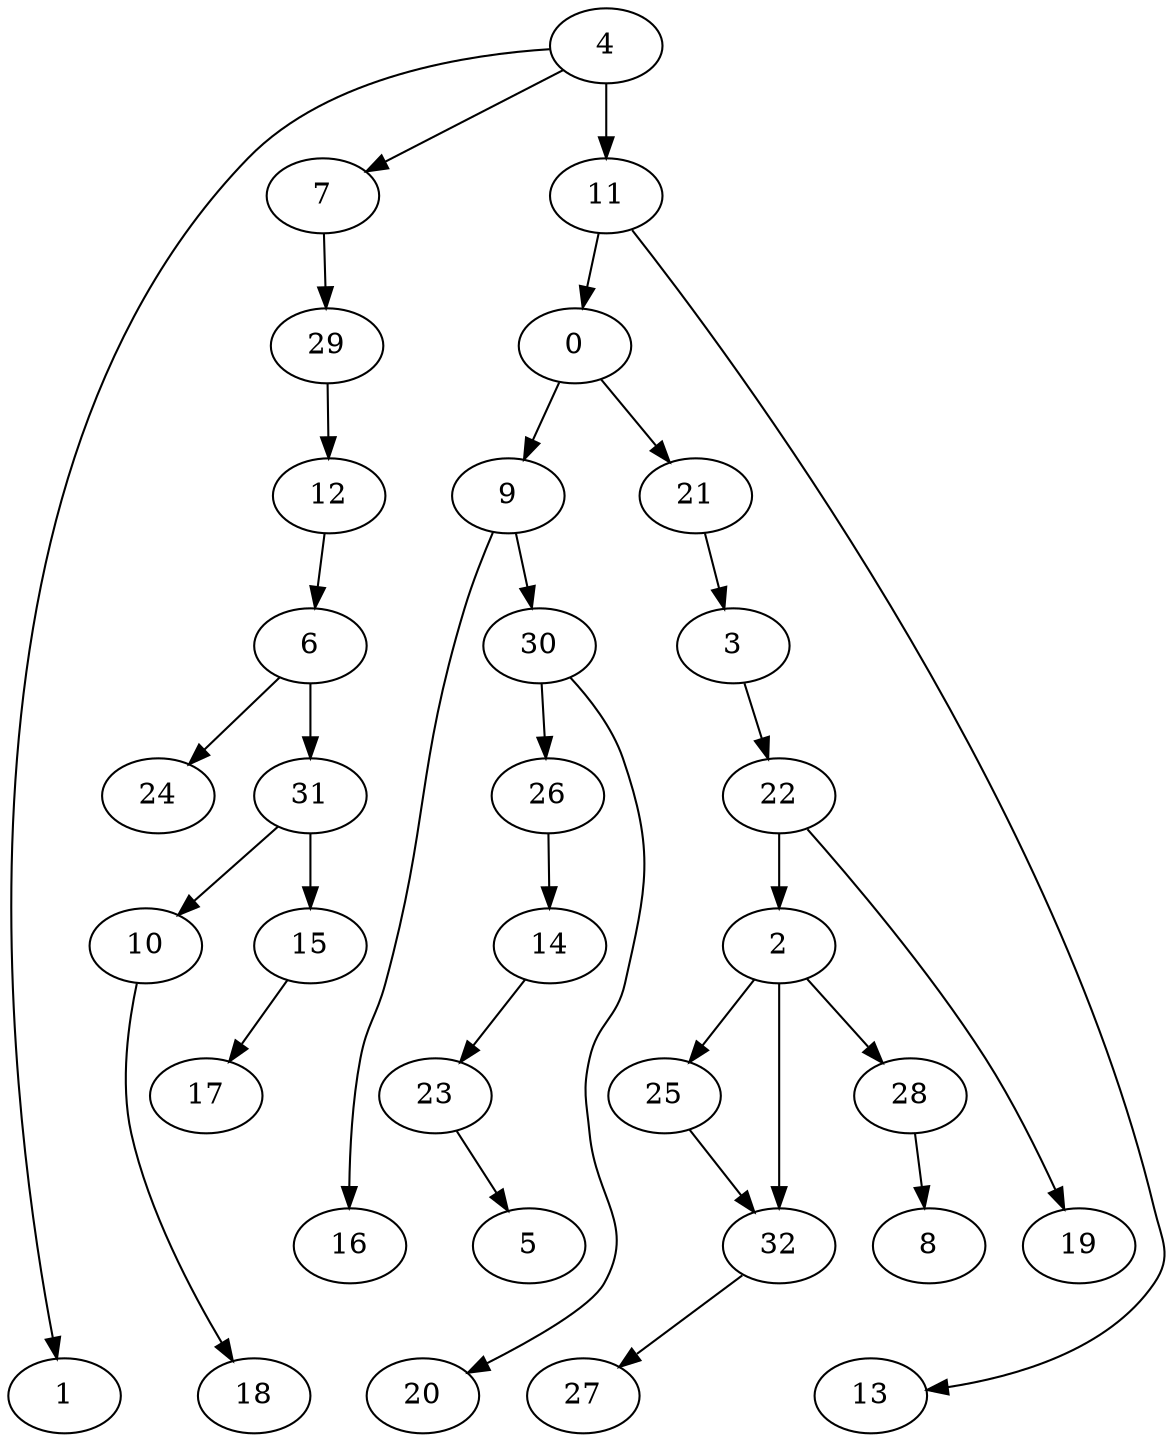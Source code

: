 digraph G {
    0;
    9;
    21;
    16;
    30;
    3;
    26;
    20;
    22;
    2;
    25;
    28;
    32;
    8;
    27;
    19;
    4;
    1;
    7;
    11;
    29;
    13;
    12;
    6;
    24;
    31;
    10;
    15;
    18;
    17;
    14;
    23;
    5;
    0 -> 9 [weight=0];
    0 -> 21 [weight=0];
    9 -> 16 [weight=0];
    9 -> 30 [weight=0];
    21 -> 3 [weight=0];
    30 -> 26 [weight=0];
    30 -> 20 [weight=0];
    3 -> 22 [weight=0];
    26 -> 14 [weight=0];
    22 -> 2 [weight=0];
    22 -> 19 [weight=0];
    2 -> 25 [weight=0];
    2 -> 28 [weight=0];
    2 -> 32 [weight=1];
    25 -> 32 [weight=0];
    28 -> 8 [weight=0];
    32 -> 27 [weight=0];
    4 -> 1 [weight=0];
    4 -> 7 [weight=0];
    4 -> 11 [weight=1];
    7 -> 29 [weight=0];
    11 -> 0 [weight=0];
    11 -> 13 [weight=0];
    29 -> 12 [weight=0];
    12 -> 6 [weight=0];
    6 -> 24 [weight=0];
    6 -> 31 [weight=3];
    31 -> 10 [weight=0];
    31 -> 15 [weight=1];
    10 -> 18 [weight=0];
    15 -> 17 [weight=0];
    14 -> 23 [weight=0];
    23 -> 5 [weight=0];
}
